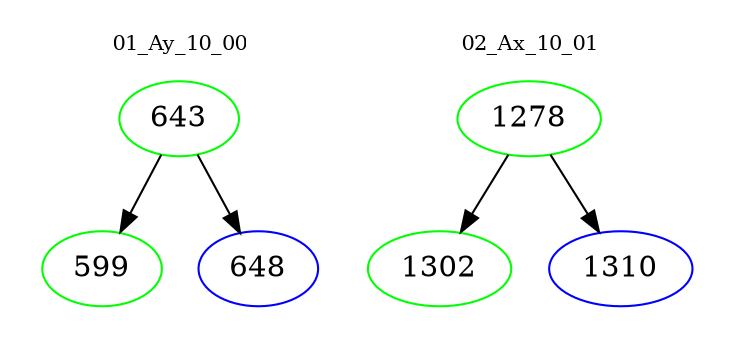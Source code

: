 digraph{
subgraph cluster_0 {
color = white
label = "01_Ay_10_00";
fontsize=10;
T0_643 [label="643", color="green"]
T0_643 -> T0_599 [color="black"]
T0_599 [label="599", color="green"]
T0_643 -> T0_648 [color="black"]
T0_648 [label="648", color="blue"]
}
subgraph cluster_1 {
color = white
label = "02_Ax_10_01";
fontsize=10;
T1_1278 [label="1278", color="green"]
T1_1278 -> T1_1302 [color="black"]
T1_1302 [label="1302", color="green"]
T1_1278 -> T1_1310 [color="black"]
T1_1310 [label="1310", color="blue"]
}
}
